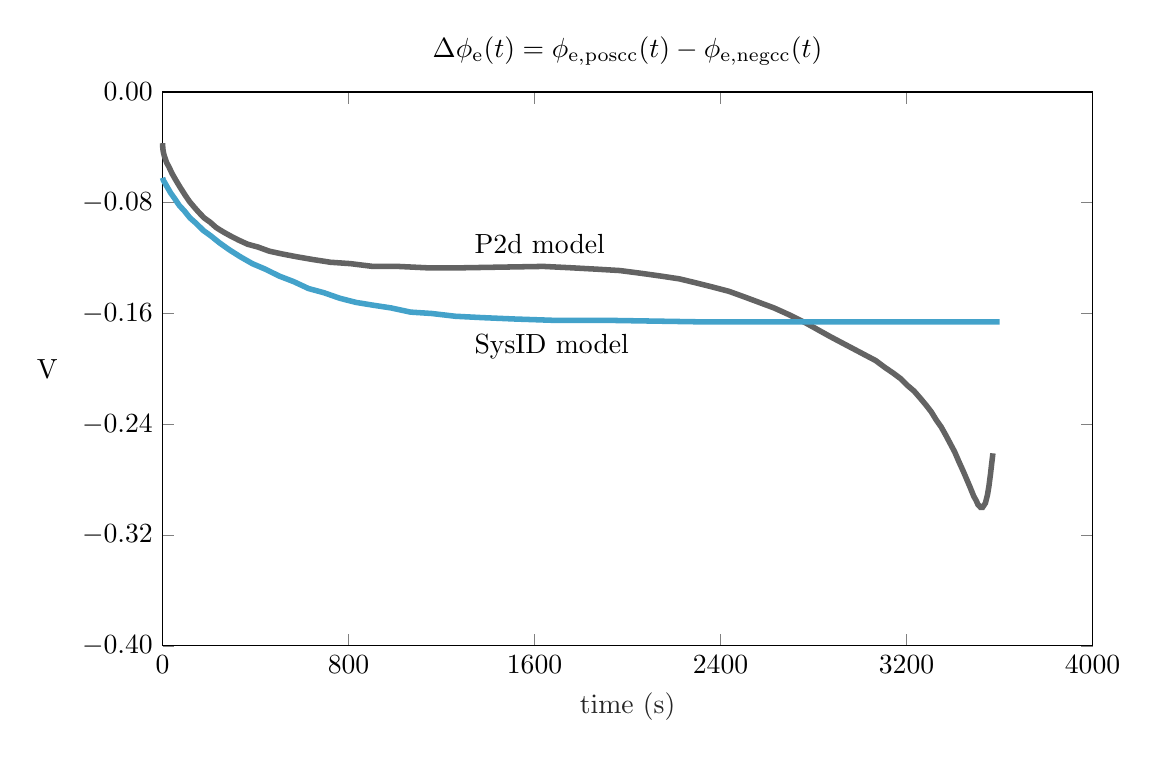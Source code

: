 % This file was created by matlab2tikz.
%
\definecolor{mycolor1}{rgb}{0.388,0.388,0.388}%
\definecolor{mycolor2}{rgb}{0.263,0.635,0.792}%
%
\begin{tikzpicture}

\begin{axis}[%
width=118.108mm,
height=70.339mm,
at={(0mm,0mm)},
scale only axis,
clip=false,
xmin=0,
xmax=4000,
xtick={0,800,1600,2400,3200,4000},
xlabel style={font=\color{white!15!black}},
xlabel={time (s)},
ymin=-0.4,
ymax=0,
ytick={ -0.4, -0.32, -0.24, -0.16, -0.08,     0},
ylabel style={font=\color{white!15!black}},
ylabel={V $\quad$},
axis background/.style={fill=white},
title style={font=\bfseries},
title={$\Delta\phi_\mathrm{e}(t) = \phi_\mathrm{e,poscc}(t) - \phi_\mathrm{e,negcc}(t)$},
xticklabel style={/pgf/number format/1000 sep=, /pgf/number format/precision=0,/pgf/number format/fixed,/pgf/number format/fixed zerofill,},yticklabel style={/pgf/number format/1000 sep=, /pgf/number format/precision=2, /pgf/number format/fixed, /pgf/number format/fixed zerofill,}, ylabel absolute, ylabel style={rotate=-90}
]
\addplot [color=mycolor1, line width=2.0pt, forget plot]
  table[row sep=crcr]{%
0	-0.037\\
1	-0.041\\
2	-0.042\\
4	-0.044\\
7	-0.046\\
11	-0.048\\
17	-0.051\\
27	-0.054\\
41	-0.059\\
58	-0.064\\
76	-0.069\\
95	-0.074\\
115	-0.079\\
135	-0.083\\
156	-0.087\\
179	-0.091\\
204	-0.094\\
231	-0.098\\
260	-0.101\\
292	-0.104\\
327	-0.107\\
366	-0.11\\
410	-0.112\\
459	-0.115\\
514	-0.117\\
576	-0.119\\
645	-0.121\\
722	-0.123\\
808	-0.124\\
904	-0.126\\
1012	-0.126\\
1136	-0.127\\
1290	-0.127\\
1638	-0.126\\
1758	-0.127\\
1867	-0.128\\
1967	-0.129\\
2059	-0.131\\
2144	-0.133\\
2223	-0.135\\
2297	-0.138\\
2368	-0.141\\
2436	-0.144\\
2502	-0.148\\
2566	-0.152\\
2630	-0.156\\
2696	-0.161\\
2768	-0.167\\
2875	-0.177\\
3067	-0.194\\
3107	-0.199\\
3142	-0.203\\
3174	-0.207\\
3204	-0.212\\
3232	-0.216\\
3258	-0.221\\
3283	-0.226\\
3306	-0.231\\
3328	-0.237\\
3349	-0.242\\
3369	-0.248\\
3388	-0.254\\
3407	-0.26\\
3425	-0.267\\
3444	-0.274\\
3472	-0.285\\
3489	-0.292\\
3499	-0.295\\
3507	-0.298\\
3513	-0.299\\
3518	-0.3\\
3523	-0.3\\
3527	-0.3\\
3531	-0.299\\
3535	-0.298\\
3539	-0.297\\
3542	-0.295\\
3545	-0.293\\
3548	-0.291\\
3551	-0.288\\
3554	-0.285\\
3557	-0.281\\
3561	-0.276\\
3565	-0.27\\
3570	-0.263\\
3571.24	-0.261\\
};
\addplot [color=mycolor2, line width=2.0pt, forget plot]
  table[row sep=crcr]{%
0	-0.062\\
4	-0.064\\
11	-0.066\\
21	-0.069\\
35	-0.073\\
52	-0.077\\
72	-0.082\\
94	-0.086\\
118	-0.091\\
145	-0.095\\
175	-0.1\\
208	-0.104\\
245	-0.109\\
287	-0.114\\
334	-0.119\\
386	-0.124\\
442	-0.128\\
502	-0.133\\
564	-0.137\\
628	-0.142\\
694	-0.145\\
762	-0.149\\
832	-0.152\\
905	-0.154\\
983	-0.156\\
1066	-0.159\\
1157	-0.16\\
1259	-0.162\\
1376	-0.163\\
1516	-0.164\\
1691	-0.165\\
1928	-0.165\\
2298	-0.166\\
3109	-0.166\\
3600	-0.166\\
};
\node[right, align=left]
at (rel axis cs:0.325,0.725) {P2d model};
\node[right, align=left]
at (rel axis cs:0.325,0.54) {SysID model};
\end{axis}
\end{tikzpicture}%